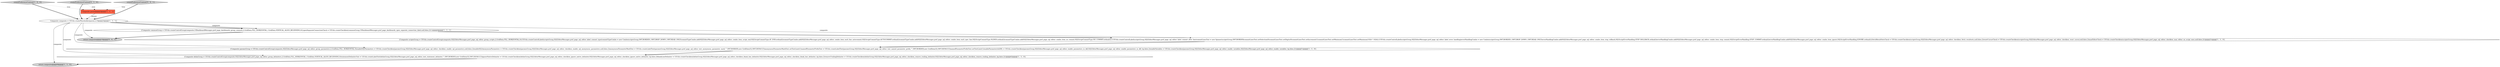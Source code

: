digraph {
5 [style = filled, label = "return composite@@@69@@@['1', '1', '0']", fillcolor = lightgray, shape = ellipse image = "AAA0AAABBB1BBB"];
7 [style = filled, label = "Composite parent@@@2@@@['1', '1', '1']", fillcolor = tomato, shape = box image = "AAA0AAABBB1BBB"];
3 [style = filled, label = "{Composite scriptsGroup = UIUtils.createControlGroup(composite,SQLEditorMessages.pref_page_sql_editor_group_scripts,2,GridData.FILL_HORIZONTAL,0){UIUtils.createControlLabel(scriptsGroup,SQLEditorMessages.pref_page_sql_editor_label_commit_type)commitTypeCombo = new Combo(scriptsGroup,SWT.BORDER | SWT.DROP_DOWN | SWT.READ_ONLY)commitTypeCombo.add(SQLEditorMessages.pref_page_sql_editor_combo_item_script_end,SQLScriptCommitType.AT_END.ordinal())commitTypeCombo.add(SQLEditorMessages.pref_page_sql_editor_combo_item_each_line_autocommit,SQLScriptCommitType.AUTOCOMMIT.ordinal())commitTypeCombo.add(SQLEditorMessages.pref_page_sql_editor_combo_item_each_spec_line,SQLScriptCommitType.NLINES.ordinal())commitTypeCombo.add(SQLEditorMessages.pref_page_sql_editor_combo_item_no_commit,SQLScriptCommitType.NO_COMMIT.ordinal())}{UIUtils.createControlLabel(scriptsGroup,SQLEditorMessages.pref_page_sql_editor_label_commit_after_line)commitLinesText = new Spinner(scriptsGroup,SWT.BORDER)commitLinesText.setSelection(0)commitLinesText.setDigits(0)commitLinesText.setIncrement(1)commitLinesText.setMinimum(1)commitLinesText.setMaximum(1024 * 1024)}{UIUtils.createControlLabel(scriptsGroup,SQLEditorMessages.pref_page_sql_editor_label_error_handling)errorHandlingCombo = new Combo(scriptsGroup,SWT.BORDER | SWT.DROP_DOWN | SWT.READ_ONLY)errorHandlingCombo.add(SQLEditorMessages.pref_page_sql_editor_combo_item_stop_rollback,SQLScriptErrorHandling.STOP_ROLLBACK.ordinal())errorHandlingCombo.add(SQLEditorMessages.pref_page_sql_editor_combo_item_stop_commit,SQLScriptErrorHandling.STOP_COMMIT.ordinal())errorHandlingCombo.add(SQLEditorMessages.pref_page_sql_editor_combo_item_ignore,SQLScriptErrorHandling.IGNORE.ordinal())}fetchResultSetsCheck = UIUtils.createCheckbox(scriptsGroup,SQLEditorMessages.pref_page_sql_editor_checkbox_fetch_resultsets,null,false,2)resetCursorCheck = UIUtils.createCheckbox(scriptsGroup,SQLEditorMessages.pref_page_sql_editor_checkbox_reset_cursor,null,false,2)maxEditorCheck = UIUtils.createCheckbox(scriptsGroup,SQLEditorMessages.pref_page_sql_editor_checkbox_max_editor_on_script_exec,null,false,2)}@@@21@@@['1', '1', '0']", fillcolor = white, shape = ellipse image = "AAA0AAABBB1BBB"];
9 [style = filled, label = "return composite@@@10@@@['0', '0', '1']", fillcolor = lightgray, shape = ellipse image = "AAA0AAABBB3BBB"];
2 [style = filled, label = "{Composite commonGroup = UIUtils.createControlGroup(composite,UIDashboardMessages.pref_page_dashboards_group_common,2,GridData.FILL_HORIZONTAL | GridData.VERTICAL_ALIGN_BEGINNING,0){openSeparateConnectionCheck = UIUtils.createCheckbox(commonGroup,UIDashboardMessages.pref_page_dashboards_open_separate_connection_label,null,false,2)}}@@@4@@@['1', '1', '1']", fillcolor = white, shape = ellipse image = "AAA0AAABBB1BBB"];
0 [style = filled, label = "Composite composite = UIUtils.createPlaceholder(parent,2,5)@@@3@@@['1', '1', '1']", fillcolor = white, shape = ellipse image = "AAA0AAABBB1BBB"];
6 [style = filled, label = "createPreferenceContent['1', '0', '0']", fillcolor = lightgray, shape = diamond image = "AAA0AAABBB1BBB"];
8 [style = filled, label = "createPreferenceContent['0', '1', '0']", fillcolor = lightgray, shape = diamond image = "AAA0AAABBB2BBB"];
10 [style = filled, label = "createPreferenceContent['0', '0', '1']", fillcolor = lightgray, shape = diamond image = "AAA0AAABBB3BBB"];
1 [style = filled, label = "{Composite paramsGroup = UIUtils.createControlGroup(composite,SQLEditorMessages.pref_page_sql_editor_group_parameters,2,GridData.FILL_HORIZONTAL,0)enableSQLParameters = UIUtils.createCheckbox(paramsGroup,SQLEditorMessages.pref_page_sql_editor_checkbox_enable_sql_parameters,null,false,2)enableSQLAnonymousParameters = UIUtils.createCheckbox(paramsGroup,SQLEditorMessages.pref_page_sql_editor_checkbox_enable_sql_anonymous_parameters,null,false,2)anonymousParameterMarkText = UIUtils.createLabelText(paramsGroup,SQLEditorMessages.pref_page_sql_editor_text_anonymous_parameter_mark,\"\",SWT.BORDER,new GridData(32,SWT.DEFAULT))anonymousParameterMarkText.setTextLimit(1)namedParameterPrefixText = UIUtils.createLabelText(paramsGroup,SQLEditorMessages.pref_page_sql_editor_text_named_parameter_prefix,\"\",SWT.BORDER,new GridData(32,SWT.DEFAULT))namedParameterPrefixText.setTextLimit(1)enableParametersInDDL = UIUtils.createCheckbox(paramsGroup,SQLEditorMessages.pref_page_sql_editor_enable_parameters_in_ddl,SQLEditorMessages.pref_page_sql_editor_enable_parameters_in_ddl_tip,false,2)enableVariables = UIUtils.createCheckbox(paramsGroup,SQLEditorMessages.pref_page_sql_editor_enable_variables,SQLEditorMessages.pref_page_sql_editor_enable_variables_tip,false,2)}@@@51@@@['1', '1', '0']", fillcolor = white, shape = ellipse image = "AAA0AAABBB1BBB"];
4 [style = filled, label = "{Composite delimGroup = UIUtils.createControlGroup(composite,SQLEditorMessages.pref_page_sql_editor_group_delimiters,2,GridData.FILL_HORIZONTAL | GridData.VERTICAL_ALIGN_BEGINNING,0)statementDelimiterText = UIUtils.createLabelText(delimGroup,SQLEditorMessages.pref_page_sql_editor_text_statement_delimiter,\"\",SWT.BORDER,new GridData(32,SWT.DEFAULT))ignoreNativeDelimiter = UIUtils.createCheckbox(delimGroup,SQLEditorMessages.pref_page_sql_editor_checkbox_ignore_native_delimiter,SQLEditorMessages.pref_page_sql_editor_checkbox_ignore_native_delimiter_tip,false,2)blankLineDelimiter = UIUtils.createCheckbox(delimGroup,SQLEditorMessages.pref_page_sql_editor_checkbox_blank_line_delimiter,SQLEditorMessages.pref_page_sql_editor_checkbox_blank_line_delimiter_tip,false,2)removeTrailingDelimiter = UIUtils.createCheckbox(delimGroup,SQLEditorMessages.pref_page_sql_editor_checkbox_remove_trailing_delimiter,SQLEditorMessages.pref_page_sql_editor_checkbox_remove_trailing_delimiter_tip,false,2)}@@@62@@@['1', '1', '0']", fillcolor = white, shape = ellipse image = "AAA0AAABBB1BBB"];
0->9 [style = solid, label="composite"];
0->1 [style = solid, label="composite"];
4->5 [style = bold, label=""];
6->0 [style = bold, label=""];
2->9 [style = bold, label=""];
7->0 [style = solid, label="parent"];
0->2 [style = bold, label=""];
6->7 [style = dotted, label="true"];
0->2 [style = solid, label="composite"];
10->7 [style = dotted, label="true"];
8->7 [style = dotted, label="true"];
0->4 [style = solid, label="composite"];
0->3 [style = solid, label="composite"];
0->5 [style = solid, label="composite"];
8->0 [style = bold, label=""];
10->0 [style = bold, label=""];
3->1 [style = bold, label=""];
1->4 [style = bold, label=""];
2->3 [style = bold, label=""];
}
